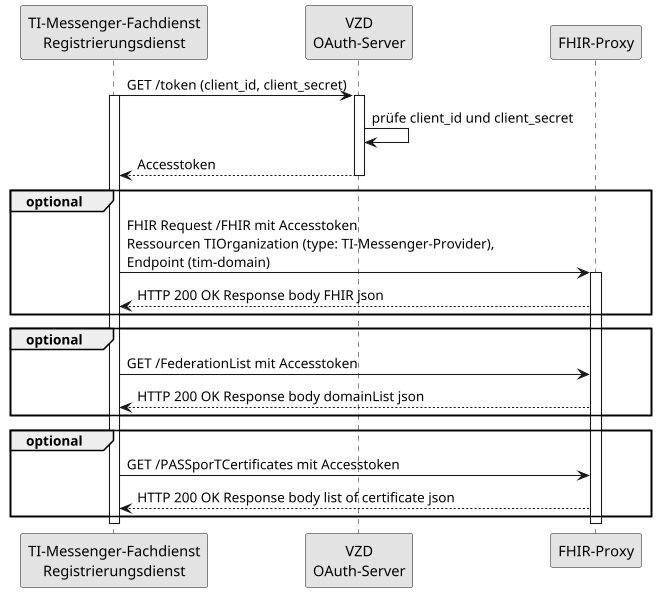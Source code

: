 @startuml
skinparam dpi 100
skinparam WrapWidth 200
skinparam monochrome true

participant rd as "TI-Messenger-Fachdienst\nRegistrierungsdienst"
participant oa as "VZD\nOAuth-Server"
participant fp as "FHIR-Proxy"

rd -> oa: GET /token (client_id, client_secret)
activate rd
activate oa
oa -> oa: prüfe client_id und client_secret
oa --> rd: Accesstoken
deactivate oa
group optional
rd -> fp: FHIR Request /FHIR mit Accesstoken\nRessourcen TIOrganization (type: TI-Messenger-Provider),\nEndpoint (tim-domain)
activate fp
fp --> rd: HTTP 200 OK Response body FHIR json
end
group optional
rd -> fp: GET /FederationList mit Accesstoken
fp --> rd: HTTP 200 OK Response body domainList json
end
group optional
rd -> fp: GET /PASSporTCertificates mit Accesstoken
fp --> rd: HTTP 200 OK Response body list of certificate json
end
deactivate fp
deactivate rd
@enduml